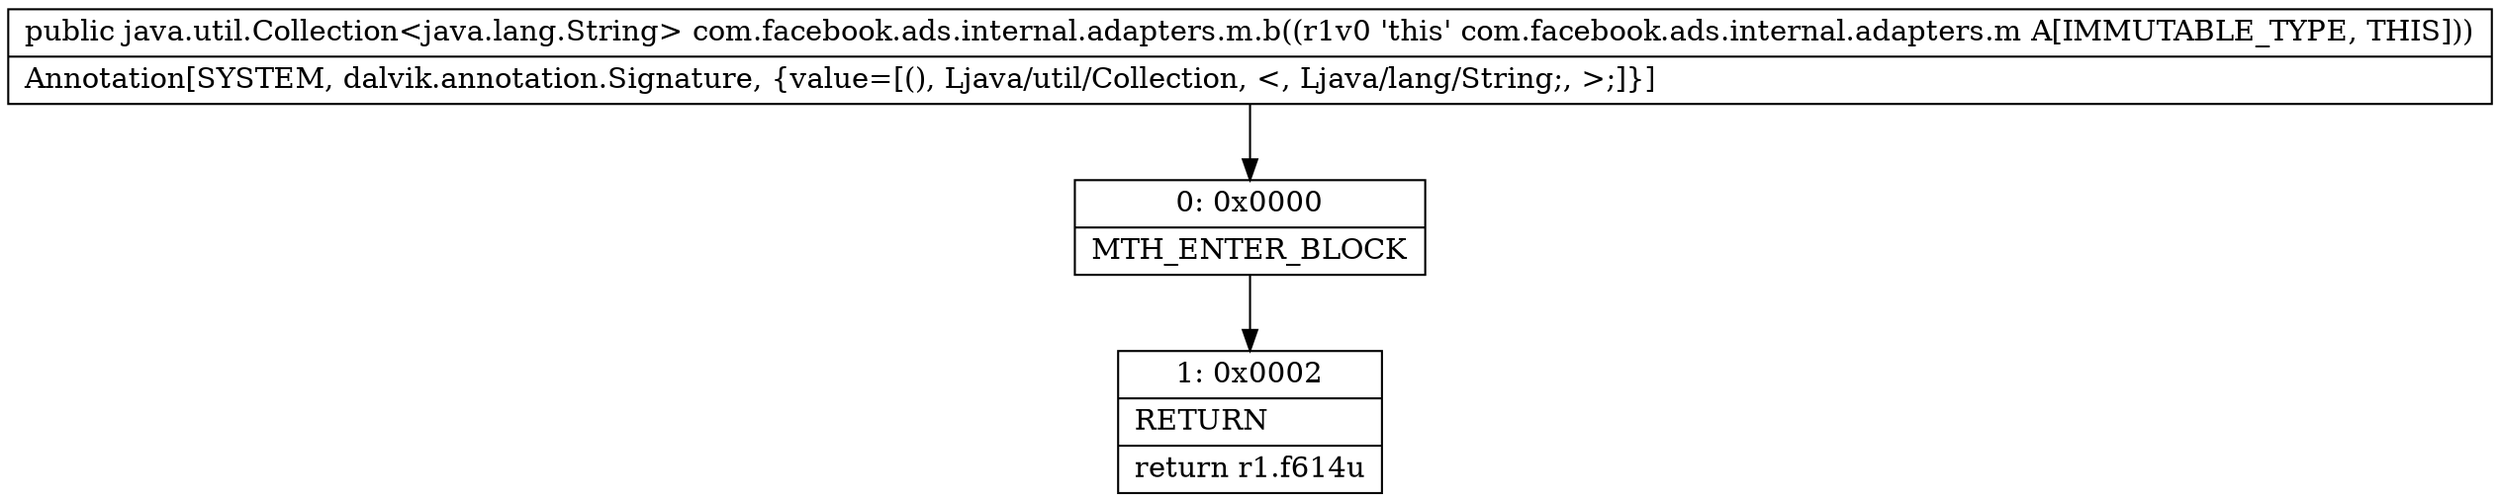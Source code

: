 digraph "CFG forcom.facebook.ads.internal.adapters.m.b()Ljava\/util\/Collection;" {
Node_0 [shape=record,label="{0\:\ 0x0000|MTH_ENTER_BLOCK\l}"];
Node_1 [shape=record,label="{1\:\ 0x0002|RETURN\l|return r1.f614u\l}"];
MethodNode[shape=record,label="{public java.util.Collection\<java.lang.String\> com.facebook.ads.internal.adapters.m.b((r1v0 'this' com.facebook.ads.internal.adapters.m A[IMMUTABLE_TYPE, THIS]))  | Annotation[SYSTEM, dalvik.annotation.Signature, \{value=[(), Ljava\/util\/Collection, \<, Ljava\/lang\/String;, \>;]\}]\l}"];
MethodNode -> Node_0;
Node_0 -> Node_1;
}

